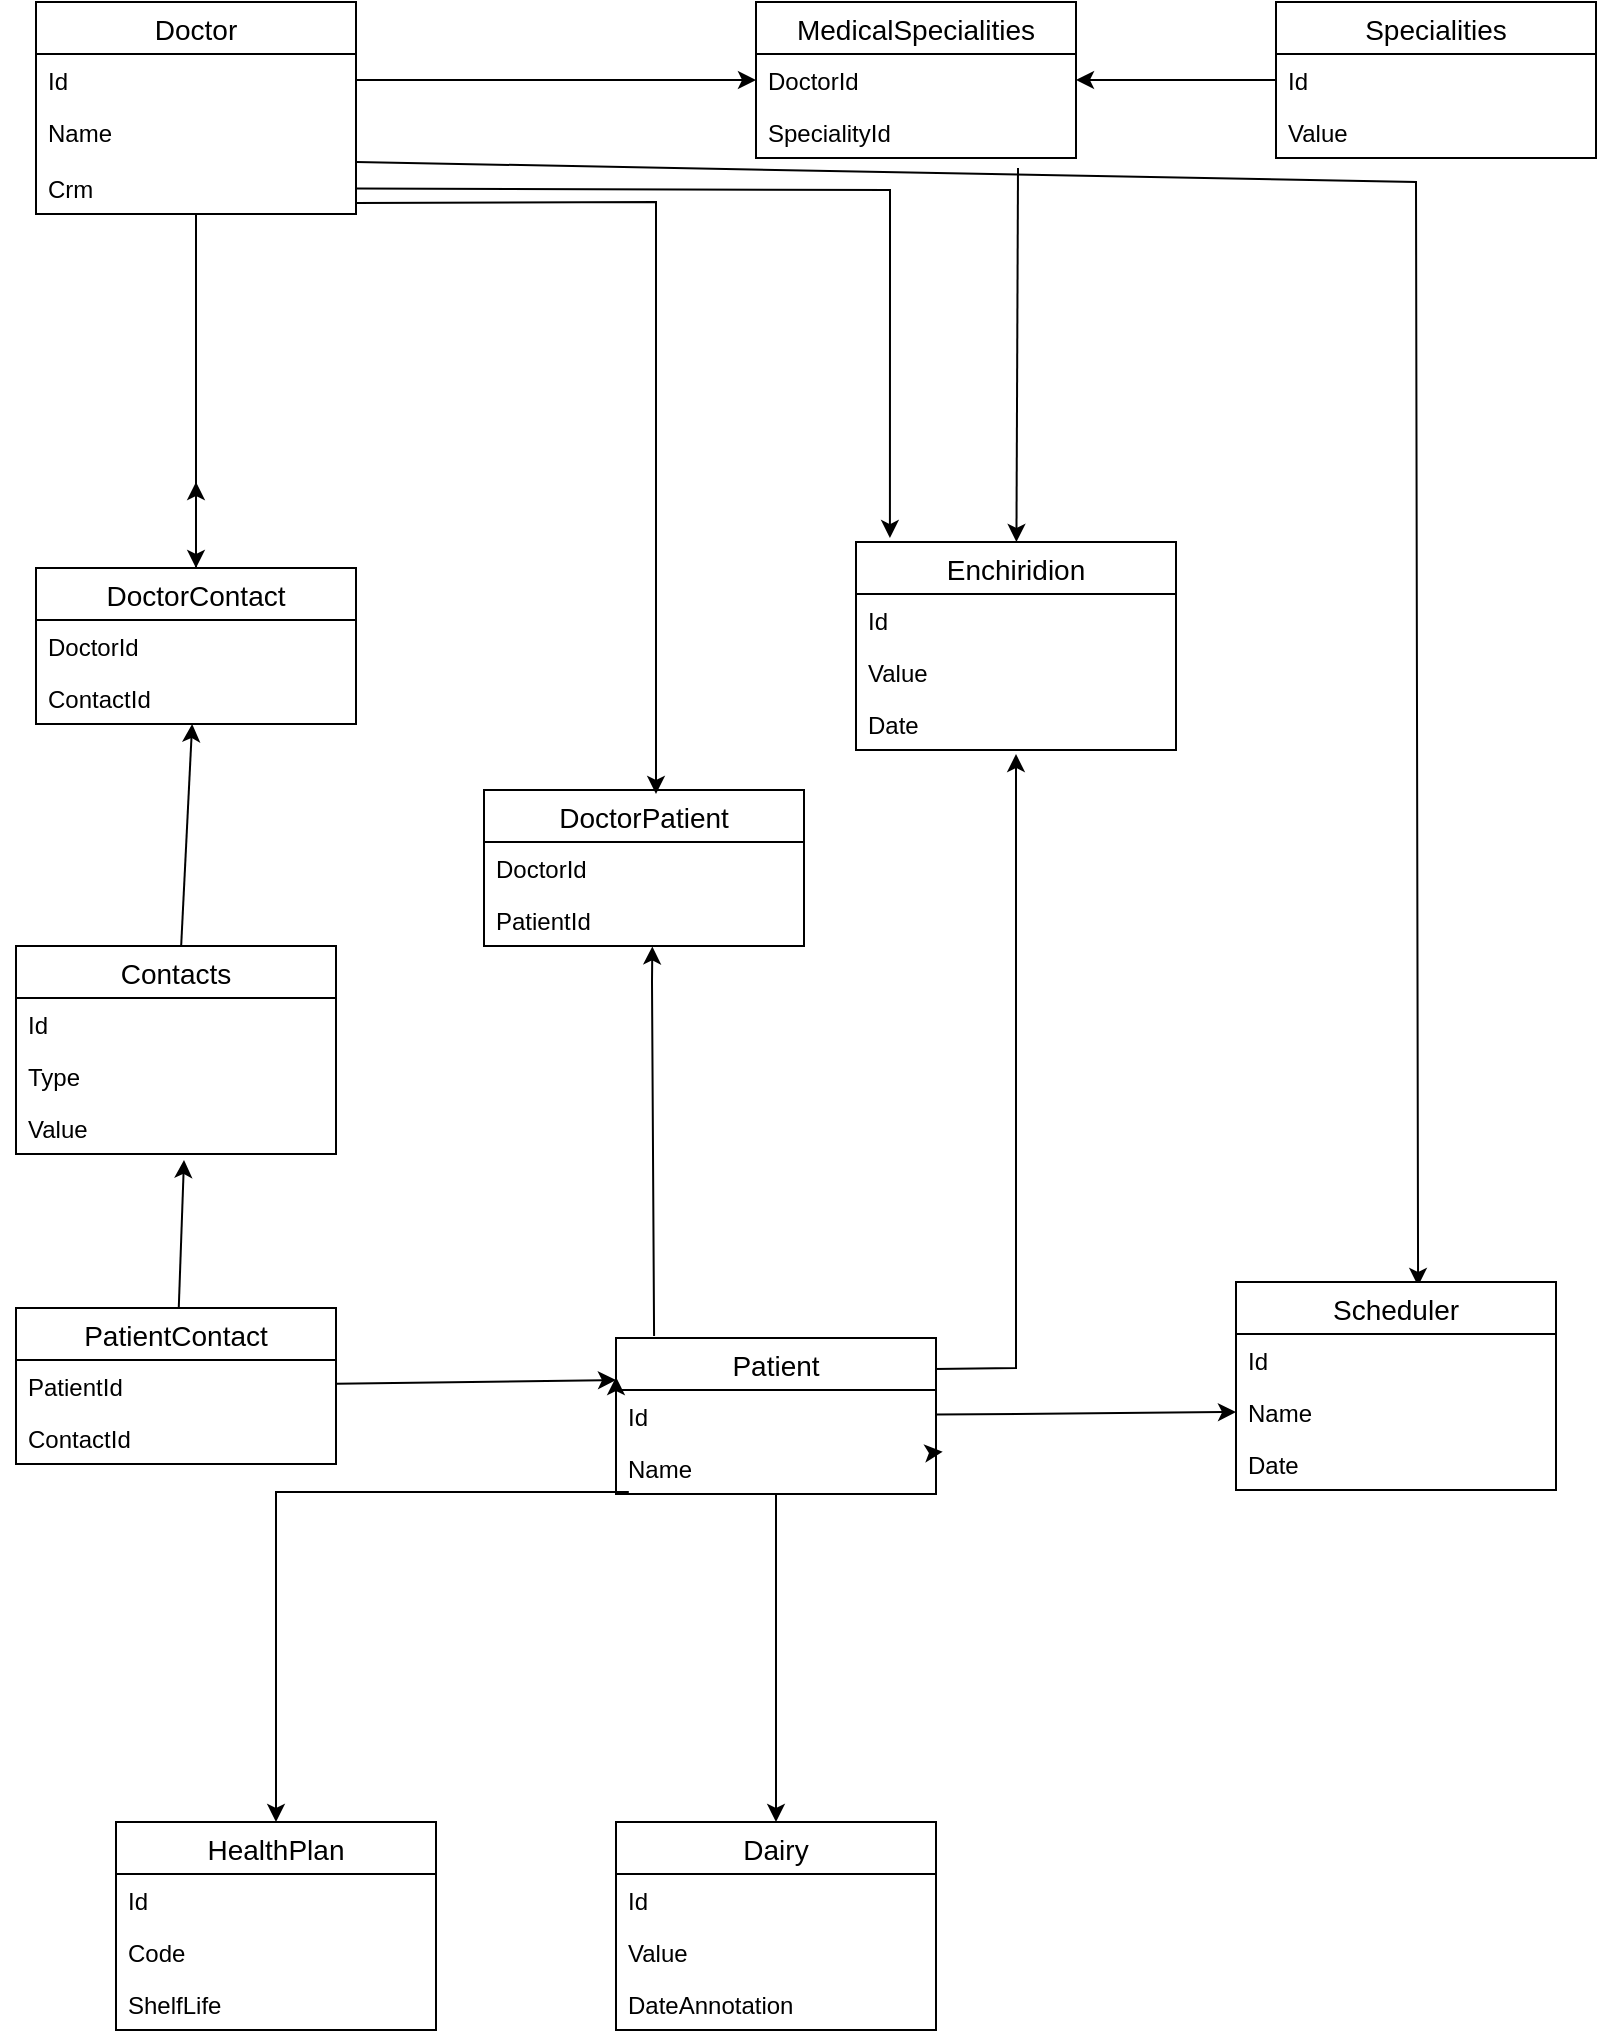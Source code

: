 <mxfile version="13.1.3" pages="2">
    <diagram id="6hGFLwfOUW9BJ-s0fimq" name="Mer-V1">
        <mxGraphModel dx="990" dy="575" grid="1" gridSize="10" guides="1" tooltips="1" connect="1" arrows="1" fold="1" page="1" pageScale="1" pageWidth="827" pageHeight="1169" math="0" shadow="0">
            <root>
                <mxCell id="0"/>
                <mxCell id="1" parent="0"/>
                <mxCell id="40" value="" style="edgeStyle=none;rounded=0;orthogonalLoop=1;jettySize=auto;html=1;" parent="1" source="24" edge="1">
                    <mxGeometry relative="1" as="geometry">
                        <mxPoint x="110" y="260" as="targetPoint"/>
                    </mxGeometry>
                </mxCell>
                <mxCell id="28" value="" style="edgeStyle=orthogonalEdgeStyle;rounded=0;orthogonalLoop=1;jettySize=auto;html=1;" parent="1" source="3" target="17" edge="1">
                    <mxGeometry relative="1" as="geometry"/>
                </mxCell>
                <mxCell id="32" style="edgeStyle=orthogonalEdgeStyle;rounded=0;orthogonalLoop=1;jettySize=auto;html=1;entryX=1;entryY=0.5;entryDx=0;entryDy=0;" parent="1" source="21" target="17" edge="1">
                    <mxGeometry relative="1" as="geometry"/>
                </mxCell>
                <mxCell id="35" style="edgeStyle=none;rounded=0;orthogonalLoop=1;jettySize=auto;html=1;entryX=0.5;entryY=0;entryDx=0;entryDy=0;exitX=0.5;exitY=1;exitDx=0;exitDy=0;" parent="1" source="2" target="24" edge="1">
                    <mxGeometry relative="1" as="geometry">
                        <mxPoint x="110" y="150" as="sourcePoint"/>
                    </mxGeometry>
                </mxCell>
                <mxCell id="2" value="Doctor" style="swimlane;fontStyle=0;childLayout=stackLayout;horizontal=1;startSize=26;horizontalStack=0;resizeParent=1;resizeParentMax=0;resizeLast=0;collapsible=1;marginBottom=0;align=center;fontSize=14;" parent="1" vertex="1">
                    <mxGeometry x="30" y="20" width="160" height="106" as="geometry"/>
                </mxCell>
                <mxCell id="3" value="Id" style="text;strokeColor=none;fillColor=none;spacingLeft=4;spacingRight=4;overflow=hidden;rotatable=0;points=[[0,0.5],[1,0.5]];portConstraint=eastwest;fontSize=12;" parent="2" vertex="1">
                    <mxGeometry y="26" width="160" height="26" as="geometry"/>
                </mxCell>
                <mxCell id="4" value="Name" style="text;strokeColor=none;fillColor=none;spacingLeft=4;spacingRight=4;overflow=hidden;rotatable=0;points=[[0,0.5],[1,0.5]];portConstraint=eastwest;fontSize=12;" parent="2" vertex="1">
                    <mxGeometry y="52" width="160" height="28" as="geometry"/>
                </mxCell>
                <mxCell id="37" value="Crm" style="text;strokeColor=none;fillColor=none;spacingLeft=4;spacingRight=4;overflow=hidden;rotatable=0;points=[[0,0.5],[1,0.5]];portConstraint=eastwest;fontSize=12;" parent="2" vertex="1">
                    <mxGeometry y="80" width="160" height="26" as="geometry"/>
                </mxCell>
                <mxCell id="50" value="" style="edgeStyle=none;rounded=0;orthogonalLoop=1;jettySize=auto;html=1;entryX=0.525;entryY=1.115;entryDx=0;entryDy=0;entryPerimeter=0;" parent="1" source="45" target="15" edge="1">
                    <mxGeometry relative="1" as="geometry"/>
                </mxCell>
                <mxCell id="55" style="edgeStyle=none;rounded=0;orthogonalLoop=1;jettySize=auto;html=1;" parent="1" source="46" edge="1">
                    <mxGeometry relative="1" as="geometry">
                        <mxPoint x="320" y="709" as="targetPoint"/>
                    </mxGeometry>
                </mxCell>
                <mxCell id="20" value="Specialities" style="swimlane;fontStyle=0;childLayout=stackLayout;horizontal=1;startSize=26;horizontalStack=0;resizeParent=1;resizeParentMax=0;resizeLast=0;collapsible=1;marginBottom=0;align=center;fontSize=14;" parent="1" vertex="1">
                    <mxGeometry x="650" y="20" width="160" height="78" as="geometry"/>
                </mxCell>
                <mxCell id="21" value="Id" style="text;strokeColor=none;fillColor=none;spacingLeft=4;spacingRight=4;overflow=hidden;rotatable=0;points=[[0,0.5],[1,0.5]];portConstraint=eastwest;fontSize=12;" parent="20" vertex="1">
                    <mxGeometry y="26" width="160" height="26" as="geometry"/>
                </mxCell>
                <mxCell id="22" value="Value" style="text;strokeColor=none;fillColor=none;spacingLeft=4;spacingRight=4;overflow=hidden;rotatable=0;points=[[0,0.5],[1,0.5]];portConstraint=eastwest;fontSize=12;" parent="20" vertex="1">
                    <mxGeometry y="52" width="160" height="26" as="geometry"/>
                </mxCell>
                <mxCell id="16" value="MedicalSpecialities" style="swimlane;fontStyle=0;childLayout=stackLayout;horizontal=1;startSize=26;horizontalStack=0;resizeParent=1;resizeParentMax=0;resizeLast=0;collapsible=1;marginBottom=0;align=center;fontSize=14;" parent="1" vertex="1">
                    <mxGeometry x="390" y="20" width="160" height="78" as="geometry"/>
                </mxCell>
                <mxCell id="17" value="DoctorId" style="text;strokeColor=none;fillColor=none;spacingLeft=4;spacingRight=4;overflow=hidden;rotatable=0;points=[[0,0.5],[1,0.5]];portConstraint=eastwest;fontSize=12;" parent="16" vertex="1">
                    <mxGeometry y="26" width="160" height="26" as="geometry"/>
                </mxCell>
                <mxCell id="18" value="SpecialityId" style="text;strokeColor=none;fillColor=none;spacingLeft=4;spacingRight=4;overflow=hidden;rotatable=0;points=[[0,0.5],[1,0.5]];portConstraint=eastwest;fontSize=12;" parent="16" vertex="1">
                    <mxGeometry y="52" width="160" height="26" as="geometry"/>
                </mxCell>
                <mxCell id="85" style="edgeStyle=none;rounded=0;orthogonalLoop=1;jettySize=auto;html=1;entryX=0.526;entryY=1.008;entryDx=0;entryDy=0;entryPerimeter=0;exitX=0.119;exitY=-0.013;exitDx=0;exitDy=0;exitPerimeter=0;" parent="1" source="41" target="83" edge="1">
                    <mxGeometry relative="1" as="geometry">
                        <Array as="points">
                            <mxPoint x="338" y="510"/>
                        </Array>
                    </mxGeometry>
                </mxCell>
                <mxCell id="80" style="edgeStyle=none;rounded=0;orthogonalLoop=1;jettySize=auto;html=1;" parent="1" source="43" target="67" edge="1">
                    <mxGeometry relative="1" as="geometry"/>
                </mxCell>
                <mxCell id="81" value="DoctorPatient" style="swimlane;fontStyle=0;childLayout=stackLayout;horizontal=1;startSize=26;horizontalStack=0;resizeParent=1;resizeParentMax=0;resizeLast=0;collapsible=1;marginBottom=0;align=center;fontSize=14;" parent="1" vertex="1">
                    <mxGeometry x="254" y="414" width="160" height="78" as="geometry"/>
                </mxCell>
                <mxCell id="82" value="DoctorId" style="text;strokeColor=none;fillColor=none;spacingLeft=4;spacingRight=4;overflow=hidden;rotatable=0;points=[[0,0.5],[1,0.5]];portConstraint=eastwest;fontSize=12;" parent="81" vertex="1">
                    <mxGeometry y="26" width="160" height="26" as="geometry"/>
                </mxCell>
                <mxCell id="83" value="PatientId" style="text;strokeColor=none;fillColor=none;spacingLeft=4;spacingRight=4;overflow=hidden;rotatable=0;points=[[0,0.5],[1,0.5]];portConstraint=eastwest;fontSize=12;" parent="81" vertex="1">
                    <mxGeometry y="52" width="160" height="26" as="geometry"/>
                </mxCell>
                <mxCell id="86" style="edgeStyle=none;rounded=0;orthogonalLoop=1;jettySize=auto;html=1;exitX=0.998;exitY=0.788;exitDx=0;exitDy=0;exitPerimeter=0;" parent="1" source="37" edge="1">
                    <mxGeometry relative="1" as="geometry">
                        <mxPoint x="340" y="416" as="targetPoint"/>
                        <Array as="points">
                            <mxPoint x="340" y="120"/>
                            <mxPoint x="340" y="410"/>
                        </Array>
                    </mxGeometry>
                </mxCell>
                <mxCell id="89" style="edgeStyle=none;rounded=0;orthogonalLoop=1;jettySize=auto;html=1;exitX=0.995;exitY=0.198;exitDx=0;exitDy=0;exitPerimeter=0;" parent="1" source="41" edge="1">
                    <mxGeometry relative="1" as="geometry">
                        <mxPoint x="520" y="396" as="targetPoint"/>
                        <Array as="points">
                            <mxPoint x="520" y="703"/>
                            <mxPoint x="520" y="600"/>
                        </Array>
                    </mxGeometry>
                </mxCell>
                <mxCell id="76" value="Enchiridion" style="swimlane;fontStyle=0;childLayout=stackLayout;horizontal=1;startSize=26;horizontalStack=0;resizeParent=1;resizeParentMax=0;resizeLast=0;collapsible=1;marginBottom=0;align=center;fontSize=14;" parent="1" vertex="1">
                    <mxGeometry x="440" y="290" width="160" height="104" as="geometry"/>
                </mxCell>
                <mxCell id="77" value="Id" style="text;strokeColor=none;fillColor=none;spacingLeft=4;spacingRight=4;overflow=hidden;rotatable=0;points=[[0,0.5],[1,0.5]];portConstraint=eastwest;fontSize=12;" parent="76" vertex="1">
                    <mxGeometry y="26" width="160" height="26" as="geometry"/>
                </mxCell>
                <mxCell id="78" value="Value" style="text;strokeColor=none;fillColor=none;spacingLeft=4;spacingRight=4;overflow=hidden;rotatable=0;points=[[0,0.5],[1,0.5]];portConstraint=eastwest;fontSize=12;" parent="76" vertex="1">
                    <mxGeometry y="52" width="160" height="26" as="geometry"/>
                </mxCell>
                <mxCell id="79" value="Date" style="text;strokeColor=none;fillColor=none;spacingLeft=4;spacingRight=4;overflow=hidden;rotatable=0;points=[[0,0.5],[1,0.5]];portConstraint=eastwest;fontSize=12;" parent="76" vertex="1">
                    <mxGeometry y="78" width="160" height="26" as="geometry"/>
                </mxCell>
                <mxCell id="87" style="edgeStyle=none;rounded=0;orthogonalLoop=1;jettySize=auto;html=1;entryX=0.106;entryY=-0.019;entryDx=0;entryDy=0;entryPerimeter=0;" parent="1" source="37" target="76" edge="1">
                    <mxGeometry relative="1" as="geometry">
                        <mxPoint x="440" y="288" as="targetPoint"/>
                        <Array as="points">
                            <mxPoint x="457" y="114"/>
                            <mxPoint x="457" y="150"/>
                        </Array>
                    </mxGeometry>
                </mxCell>
                <mxCell id="88" style="edgeStyle=none;rounded=0;orthogonalLoop=1;jettySize=auto;html=1;" parent="1" target="76" edge="1">
                    <mxGeometry relative="1" as="geometry">
                        <mxPoint x="521" y="103" as="sourcePoint"/>
                    </mxGeometry>
                </mxCell>
                <mxCell id="96" style="edgeStyle=none;rounded=0;orthogonalLoop=1;jettySize=auto;html=1;entryX=0.5;entryY=0;entryDx=0;entryDy=0;exitX=0.04;exitY=0.962;exitDx=0;exitDy=0;exitPerimeter=0;" parent="1" source="43" target="61" edge="1">
                    <mxGeometry relative="1" as="geometry">
                        <Array as="points">
                            <mxPoint x="260" y="765"/>
                            <mxPoint x="150" y="765"/>
                        </Array>
                    </mxGeometry>
                </mxCell>
                <mxCell id="98" style="edgeStyle=none;rounded=0;orthogonalLoop=1;jettySize=auto;html=1;entryX=0.569;entryY=0.019;entryDx=0;entryDy=0;entryPerimeter=0;" parent="1" target="91" edge="1">
                    <mxGeometry relative="1" as="geometry">
                        <mxPoint x="190" y="100" as="sourcePoint"/>
                        <mxPoint x="720" y="558" as="targetPoint"/>
                        <Array as="points">
                            <mxPoint x="720" y="110"/>
                        </Array>
                    </mxGeometry>
                </mxCell>
                <mxCell id="99" style="edgeStyle=none;rounded=0;orthogonalLoop=1;jettySize=auto;html=1;entryX=0;entryY=0.5;entryDx=0;entryDy=0;" parent="1" source="42" target="93" edge="1">
                    <mxGeometry relative="1" as="geometry"/>
                </mxCell>
                <mxCell id="41" value="Patient" style="swimlane;fontStyle=0;childLayout=stackLayout;horizontal=1;startSize=26;horizontalStack=0;resizeParent=1;resizeParentMax=0;resizeLast=0;collapsible=1;marginBottom=0;align=center;fontSize=14;" parent="1" vertex="1">
                    <mxGeometry x="320" y="688" width="160" height="78" as="geometry"/>
                </mxCell>
                <mxCell id="100" style="edgeStyle=none;rounded=0;orthogonalLoop=1;jettySize=auto;html=1;exitX=0;exitY=0.5;exitDx=0;exitDy=0;entryX=0;entryY=0.25;entryDx=0;entryDy=0;" parent="41" source="42" target="41" edge="1">
                    <mxGeometry relative="1" as="geometry"/>
                </mxCell>
                <mxCell id="42" value="Id" style="text;strokeColor=none;fillColor=none;spacingLeft=4;spacingRight=4;overflow=hidden;rotatable=0;points=[[0,0.5],[1,0.5]];portConstraint=eastwest;fontSize=12;" parent="41" vertex="1">
                    <mxGeometry y="26" width="160" height="26" as="geometry"/>
                </mxCell>
                <mxCell id="43" value="Name" style="text;strokeColor=none;fillColor=none;spacingLeft=4;spacingRight=4;overflow=hidden;rotatable=0;points=[[0,0.5],[1,0.5]];portConstraint=eastwest;fontSize=12;" parent="41" vertex="1">
                    <mxGeometry y="52" width="160" height="26" as="geometry"/>
                </mxCell>
                <mxCell id="90" style="edgeStyle=none;rounded=0;orthogonalLoop=1;jettySize=auto;html=1;entryX=1.021;entryY=0.187;entryDx=0;entryDy=0;entryPerimeter=0;" parent="41" source="43" target="43" edge="1">
                    <mxGeometry relative="1" as="geometry"/>
                </mxCell>
                <mxCell id="91" value="Scheduler" style="swimlane;fontStyle=0;childLayout=stackLayout;horizontal=1;startSize=26;horizontalStack=0;resizeParent=1;resizeParentMax=0;resizeLast=0;collapsible=1;marginBottom=0;align=center;fontSize=14;" parent="1" vertex="1">
                    <mxGeometry x="630" y="660" width="160" height="104" as="geometry"/>
                </mxCell>
                <mxCell id="92" value="Id" style="text;strokeColor=none;fillColor=none;spacingLeft=4;spacingRight=4;overflow=hidden;rotatable=0;points=[[0,0.5],[1,0.5]];portConstraint=eastwest;fontSize=12;" parent="91" vertex="1">
                    <mxGeometry y="26" width="160" height="26" as="geometry"/>
                </mxCell>
                <mxCell id="93" value="Name" style="text;strokeColor=none;fillColor=none;spacingLeft=4;spacingRight=4;overflow=hidden;rotatable=0;points=[[0,0.5],[1,0.5]];portConstraint=eastwest;fontSize=12;" parent="91" vertex="1">
                    <mxGeometry y="52" width="160" height="26" as="geometry"/>
                </mxCell>
                <mxCell id="94" value="Date" style="text;strokeColor=none;fillColor=none;spacingLeft=4;spacingRight=4;overflow=hidden;rotatable=0;points=[[0,0.5],[1,0.5]];portConstraint=eastwest;fontSize=12;" parent="91" vertex="1">
                    <mxGeometry y="78" width="160" height="26" as="geometry"/>
                </mxCell>
                <mxCell id="61" value="HealthPlan" style="swimlane;fontStyle=0;childLayout=stackLayout;horizontal=1;startSize=26;horizontalStack=0;resizeParent=1;resizeParentMax=0;resizeLast=0;collapsible=1;marginBottom=0;align=center;fontSize=14;" parent="1" vertex="1">
                    <mxGeometry x="70" y="930" width="160" height="104" as="geometry"/>
                </mxCell>
                <mxCell id="62" value="Id" style="text;strokeColor=none;fillColor=none;spacingLeft=4;spacingRight=4;overflow=hidden;rotatable=0;points=[[0,0.5],[1,0.5]];portConstraint=eastwest;fontSize=12;" parent="61" vertex="1">
                    <mxGeometry y="26" width="160" height="26" as="geometry"/>
                </mxCell>
                <mxCell id="63" value="Code" style="text;strokeColor=none;fillColor=none;spacingLeft=4;spacingRight=4;overflow=hidden;rotatable=0;points=[[0,0.5],[1,0.5]];portConstraint=eastwest;fontSize=12;" parent="61" vertex="1">
                    <mxGeometry y="52" width="160" height="26" as="geometry"/>
                </mxCell>
                <mxCell id="64" value="ShelfLife" style="text;strokeColor=none;fillColor=none;spacingLeft=4;spacingRight=4;overflow=hidden;rotatable=0;points=[[0,0.5],[1,0.5]];portConstraint=eastwest;fontSize=12;" parent="61" vertex="1">
                    <mxGeometry y="78" width="160" height="26" as="geometry"/>
                </mxCell>
                <mxCell id="67" value="Dairy" style="swimlane;fontStyle=0;childLayout=stackLayout;horizontal=1;startSize=26;horizontalStack=0;resizeParent=1;resizeParentMax=0;resizeLast=0;collapsible=1;marginBottom=0;align=center;fontSize=14;" parent="1" vertex="1">
                    <mxGeometry x="320" y="930" width="160" height="104" as="geometry"/>
                </mxCell>
                <mxCell id="68" value="Id" style="text;strokeColor=none;fillColor=none;spacingLeft=4;spacingRight=4;overflow=hidden;rotatable=0;points=[[0,0.5],[1,0.5]];portConstraint=eastwest;fontSize=12;" parent="67" vertex="1">
                    <mxGeometry y="26" width="160" height="26" as="geometry"/>
                </mxCell>
                <mxCell id="69" value="Value" style="text;strokeColor=none;fillColor=none;spacingLeft=4;spacingRight=4;overflow=hidden;rotatable=0;points=[[0,0.5],[1,0.5]];portConstraint=eastwest;fontSize=12;" parent="67" vertex="1">
                    <mxGeometry y="52" width="160" height="26" as="geometry"/>
                </mxCell>
                <mxCell id="70" value="DateAnnotation" style="text;strokeColor=none;fillColor=none;spacingLeft=4;spacingRight=4;overflow=hidden;rotatable=0;points=[[0,0.5],[1,0.5]];portConstraint=eastwest;fontSize=12;" parent="67" vertex="1">
                    <mxGeometry y="78" width="160" height="26" as="geometry"/>
                </mxCell>
                <mxCell id="45" value="PatientContact" style="swimlane;fontStyle=0;childLayout=stackLayout;horizontal=1;startSize=26;horizontalStack=0;resizeParent=1;resizeParentMax=0;resizeLast=0;collapsible=1;marginBottom=0;align=center;fontSize=14;" parent="1" vertex="1">
                    <mxGeometry x="20" y="673" width="160" height="78" as="geometry"/>
                </mxCell>
                <mxCell id="46" value="PatientId" style="text;strokeColor=none;fillColor=none;spacingLeft=4;spacingRight=4;overflow=hidden;rotatable=0;points=[[0,0.5],[1,0.5]];portConstraint=eastwest;fontSize=12;" parent="45" vertex="1">
                    <mxGeometry y="26" width="160" height="26" as="geometry"/>
                </mxCell>
                <mxCell id="47" value="ContactId" style="text;strokeColor=none;fillColor=none;spacingLeft=4;spacingRight=4;overflow=hidden;rotatable=0;points=[[0,0.5],[1,0.5]];portConstraint=eastwest;fontSize=12;" parent="45" vertex="1">
                    <mxGeometry y="52" width="160" height="26" as="geometry"/>
                </mxCell>
                <mxCell id="48" style="edgeStyle=none;rounded=0;orthogonalLoop=1;jettySize=auto;html=1;entryX=0;entryY=0.692;entryDx=0;entryDy=0;entryPerimeter=0;" parent="45" source="45" target="46" edge="1">
                    <mxGeometry relative="1" as="geometry"/>
                </mxCell>
                <mxCell id="12" value="Contacts" style="swimlane;fontStyle=0;childLayout=stackLayout;horizontal=1;startSize=26;horizontalStack=0;resizeParent=1;resizeParentMax=0;resizeLast=0;collapsible=1;marginBottom=0;align=center;fontSize=14;" parent="1" vertex="1">
                    <mxGeometry x="20" y="492" width="160" height="104" as="geometry"/>
                </mxCell>
                <mxCell id="13" value="Id&#10;" style="text;strokeColor=none;fillColor=none;spacingLeft=4;spacingRight=4;overflow=hidden;rotatable=0;points=[[0,0.5],[1,0.5]];portConstraint=eastwest;fontSize=12;" parent="12" vertex="1">
                    <mxGeometry y="26" width="160" height="26" as="geometry"/>
                </mxCell>
                <mxCell id="14" value="Type" style="text;strokeColor=none;fillColor=none;spacingLeft=4;spacingRight=4;overflow=hidden;rotatable=0;points=[[0,0.5],[1,0.5]];portConstraint=eastwest;fontSize=12;" parent="12" vertex="1">
                    <mxGeometry y="52" width="160" height="26" as="geometry"/>
                </mxCell>
                <mxCell id="15" value="Value" style="text;strokeColor=none;fillColor=none;spacingLeft=4;spacingRight=4;overflow=hidden;rotatable=0;points=[[0,0.5],[1,0.5]];portConstraint=eastwest;fontSize=12;" parent="12" vertex="1">
                    <mxGeometry y="78" width="160" height="26" as="geometry"/>
                </mxCell>
                <mxCell id="101" value="" style="edgeStyle=none;rounded=0;orthogonalLoop=1;jettySize=auto;html=1;" parent="1" source="12" target="24" edge="1">
                    <mxGeometry relative="1" as="geometry">
                        <mxPoint x="101.831" y="492" as="sourcePoint"/>
                        <mxPoint x="110" y="260" as="targetPoint"/>
                    </mxGeometry>
                </mxCell>
                <mxCell id="24" value="DoctorContact" style="swimlane;fontStyle=0;childLayout=stackLayout;horizontal=1;startSize=26;horizontalStack=0;resizeParent=1;resizeParentMax=0;resizeLast=0;collapsible=1;marginBottom=0;align=center;fontSize=14;" parent="1" vertex="1">
                    <mxGeometry x="30" y="303" width="160" height="78" as="geometry"/>
                </mxCell>
                <mxCell id="25" value="DoctorId" style="text;strokeColor=none;fillColor=none;spacingLeft=4;spacingRight=4;overflow=hidden;rotatable=0;points=[[0,0.5],[1,0.5]];portConstraint=eastwest;fontSize=12;" parent="24" vertex="1">
                    <mxGeometry y="26" width="160" height="26" as="geometry"/>
                </mxCell>
                <mxCell id="26" value="ContactId" style="text;strokeColor=none;fillColor=none;spacingLeft=4;spacingRight=4;overflow=hidden;rotatable=0;points=[[0,0.5],[1,0.5]];portConstraint=eastwest;fontSize=12;" parent="24" vertex="1">
                    <mxGeometry y="52" width="160" height="26" as="geometry"/>
                </mxCell>
            </root>
        </mxGraphModel>
    </diagram>
    <diagram name="Mer-V2" id="4eFKqva2ufef_hfY9TPn">
        <mxGraphModel dx="990" dy="575" grid="1" gridSize="10" guides="1" tooltips="1" connect="1" arrows="1" fold="1" page="1" pageScale="1" pageWidth="1169" pageHeight="827" math="0" shadow="0">
            <root>
                <mxCell id="nWanZNcO4SWbqJ2Fsp3d-0"/>
                <mxCell id="nWanZNcO4SWbqJ2Fsp3d-1" parent="nWanZNcO4SWbqJ2Fsp3d-0"/>
                <mxCell id="nWanZNcO4SWbqJ2Fsp3d-75" style="edgeStyle=none;rounded=0;orthogonalLoop=1;jettySize=auto;html=1;entryX=1;entryY=0;entryDx=0;entryDy=0;entryPerimeter=0;" parent="nWanZNcO4SWbqJ2Fsp3d-1" source="nWanZNcO4SWbqJ2Fsp3d-6" target="nWanZNcO4SWbqJ2Fsp3d-64" edge="1">
                    <mxGeometry relative="1" as="geometry"/>
                </mxCell>
                <mxCell id="nWanZNcO4SWbqJ2Fsp3d-87" style="edgeStyle=none;rounded=0;orthogonalLoop=1;jettySize=auto;html=1;entryX=0.482;entryY=1.015;entryDx=0;entryDy=0;entryPerimeter=0;" parent="nWanZNcO4SWbqJ2Fsp3d-1" target="nWanZNcO4SWbqJ2Fsp3d-58" edge="1">
                    <mxGeometry relative="1" as="geometry">
                        <mxPoint x="402" y="253" as="sourcePoint"/>
                        <mxPoint x="402" y="141.988" as="targetPoint"/>
                    </mxGeometry>
                </mxCell>
                <mxCell id="nWanZNcO4SWbqJ2Fsp3d-90" style="edgeStyle=none;rounded=0;orthogonalLoop=1;jettySize=auto;html=1;entryX=0;entryY=0.5;entryDx=0;entryDy=0;exitX=1;exitY=1;exitDx=0;exitDy=0;" parent="nWanZNcO4SWbqJ2Fsp3d-1" source="nWanZNcO4SWbqJ2Fsp3d-34" target="nWanZNcO4SWbqJ2Fsp3d-20" edge="1">
                    <mxGeometry relative="1" as="geometry">
                        <Array as="points">
                            <mxPoint x="220" y="415"/>
                        </Array>
                    </mxGeometry>
                </mxCell>
                <mxCell id="nWanZNcO4SWbqJ2Fsp3d-92" style="edgeStyle=none;rounded=0;orthogonalLoop=1;jettySize=auto;html=1;entryX=0.438;entryY=0.846;entryDx=0;entryDy=0;entryPerimeter=0;" parent="nWanZNcO4SWbqJ2Fsp3d-1" source="nWanZNcO4SWbqJ2Fsp3d-34" target="nWanZNcO4SWbqJ2Fsp3d-46" edge="1">
                    <mxGeometry relative="1" as="geometry"/>
                </mxCell>
                <mxCell id="nWanZNcO4SWbqJ2Fsp3d-100" style="edgeStyle=none;rounded=0;orthogonalLoop=1;jettySize=auto;html=1;entryX=0.5;entryY=0;entryDx=0;entryDy=0;" parent="nWanZNcO4SWbqJ2Fsp3d-1" source="nWanZNcO4SWbqJ2Fsp3d-34" target="nWanZNcO4SWbqJ2Fsp3d-47" edge="1">
                    <mxGeometry relative="1" as="geometry"/>
                </mxCell>
                <mxCell id="nWanZNcO4SWbqJ2Fsp3d-74" style="edgeStyle=none;rounded=0;orthogonalLoop=1;jettySize=auto;html=1;entryX=0.008;entryY=0.135;entryDx=0;entryDy=0;entryPerimeter=0;" parent="nWanZNcO4SWbqJ2Fsp3d-1" source="nWanZNcO4SWbqJ2Fsp3d-34" target="nWanZNcO4SWbqJ2Fsp3d-64" edge="1">
                    <mxGeometry relative="1" as="geometry"/>
                </mxCell>
                <mxCell id="nWanZNcO4SWbqJ2Fsp3d-83" style="edgeStyle=none;rounded=0;orthogonalLoop=1;jettySize=auto;html=1;exitX=0.995;exitY=0.192;exitDx=0;exitDy=0;exitPerimeter=0;entryX=-0.007;entryY=0.792;entryDx=0;entryDy=0;entryPerimeter=0;" parent="nWanZNcO4SWbqJ2Fsp3d-1" source="nWanZNcO4SWbqJ2Fsp3d-9" target="nWanZNcO4SWbqJ2Fsp3d-13" edge="1">
                    <mxGeometry relative="1" as="geometry">
                        <mxPoint x="710" y="292.581" as="sourcePoint"/>
                        <mxPoint x="980" y="284.419" as="targetPoint"/>
                    </mxGeometry>
                </mxCell>
                <mxCell id="nWanZNcO4SWbqJ2Fsp3d-88" style="edgeStyle=none;rounded=0;orthogonalLoop=1;jettySize=auto;html=1;exitX=0.75;exitY=0;exitDx=0;exitDy=0;" parent="nWanZNcO4SWbqJ2Fsp3d-1" source="nWanZNcO4SWbqJ2Fsp3d-55" target="nWanZNcO4SWbqJ2Fsp3d-55" edge="1">
                    <mxGeometry relative="1" as="geometry"/>
                </mxCell>
                <mxCell id="nWanZNcO4SWbqJ2Fsp3d-91" style="edgeStyle=none;rounded=0;orthogonalLoop=1;jettySize=auto;html=1;entryX=1;entryY=0.5;entryDx=0;entryDy=0;exitX=0.575;exitY=1.138;exitDx=0;exitDy=0;exitPerimeter=0;" parent="nWanZNcO4SWbqJ2Fsp3d-1" source="12eEoFOkyw-nwWqmOhUP-2" target="nWanZNcO4SWbqJ2Fsp3d-21" edge="1">
                    <mxGeometry relative="1" as="geometry">
                        <Array as="points">
                            <mxPoint x="640" y="428"/>
                        </Array>
                    </mxGeometry>
                </mxCell>
                <mxCell id="nWanZNcO4SWbqJ2Fsp3d-104" style="edgeStyle=none;rounded=0;orthogonalLoop=1;jettySize=auto;html=1;entryX=1;entryY=0.5;entryDx=0;entryDy=0;" parent="nWanZNcO4SWbqJ2Fsp3d-1" source="nWanZNcO4SWbqJ2Fsp3d-14" target="5FIFylUkR2xIZPmJHRi9-1" edge="1">
                    <mxGeometry relative="1" as="geometry">
                        <mxPoint x="762" y="733" as="targetPoint"/>
                        <Array as="points">
                            <mxPoint x="1060" y="730"/>
                        </Array>
                    </mxGeometry>
                </mxCell>
                <mxCell id="nWanZNcO4SWbqJ2Fsp3d-63" value="Person" style="swimlane;fontStyle=0;childLayout=stackLayout;horizontal=1;startSize=26;horizontalStack=0;resizeParent=1;resizeParentMax=0;resizeLast=0;collapsible=1;marginBottom=0;align=center;fontSize=14;" parent="nWanZNcO4SWbqJ2Fsp3d-1" vertex="1">
                    <mxGeometry x="310" y="253" width="160" height="78" as="geometry"/>
                </mxCell>
                <mxCell id="nWanZNcO4SWbqJ2Fsp3d-64" value="Id" style="text;strokeColor=none;fillColor=none;spacingLeft=4;spacingRight=4;overflow=hidden;rotatable=0;points=[[0,0.5],[1,0.5]];portConstraint=eastwest;fontSize=12;" parent="nWanZNcO4SWbqJ2Fsp3d-63" vertex="1">
                    <mxGeometry y="26" width="160" height="26" as="geometry"/>
                </mxCell>
                <mxCell id="nWanZNcO4SWbqJ2Fsp3d-65" value="Name" style="text;strokeColor=none;fillColor=none;spacingLeft=4;spacingRight=4;overflow=hidden;rotatable=0;points=[[0,0.5],[1,0.5]];portConstraint=eastwest;fontSize=12;" parent="nWanZNcO4SWbqJ2Fsp3d-63" vertex="1">
                    <mxGeometry y="52" width="160" height="26" as="geometry"/>
                </mxCell>
                <mxCell id="nWanZNcO4SWbqJ2Fsp3d-34" value="Patient" style="swimlane;fontStyle=0;childLayout=stackLayout;horizontal=1;startSize=26;horizontalStack=0;resizeParent=1;resizeParentMax=0;resizeLast=0;collapsible=1;marginBottom=0;align=center;fontSize=14;" parent="nWanZNcO4SWbqJ2Fsp3d-1" vertex="1">
                    <mxGeometry x="60" y="253" width="160" height="52" as="geometry"/>
                </mxCell>
                <mxCell id="nWanZNcO4SWbqJ2Fsp3d-20" value="DoctorPatient" style="swimlane;fontStyle=0;childLayout=stackLayout;horizontal=1;startSize=26;horizontalStack=0;resizeParent=1;resizeParentMax=0;resizeLast=0;collapsible=1;marginBottom=0;align=center;fontSize=14;" parent="nWanZNcO4SWbqJ2Fsp3d-1" vertex="1">
                    <mxGeometry x="360" y="363" width="160" height="104" as="geometry"/>
                </mxCell>
                <mxCell id="nWanZNcO4SWbqJ2Fsp3d-101" value="Id" style="text;strokeColor=none;fillColor=none;spacingLeft=4;spacingRight=4;overflow=hidden;rotatable=0;points=[[0,0.5],[1,0.5]];portConstraint=eastwest;fontSize=12;" parent="nWanZNcO4SWbqJ2Fsp3d-20" vertex="1">
                    <mxGeometry y="26" width="160" height="26" as="geometry"/>
                </mxCell>
                <mxCell id="nWanZNcO4SWbqJ2Fsp3d-21" value="DoctorId" style="text;strokeColor=none;fillColor=none;spacingLeft=4;spacingRight=4;overflow=hidden;rotatable=0;points=[[0,0.5],[1,0.5]];portConstraint=eastwest;fontSize=12;" parent="nWanZNcO4SWbqJ2Fsp3d-20" vertex="1">
                    <mxGeometry y="52" width="160" height="26" as="geometry"/>
                </mxCell>
                <mxCell id="nWanZNcO4SWbqJ2Fsp3d-22" value="PatientId" style="text;strokeColor=none;fillColor=none;spacingLeft=4;spacingRight=4;overflow=hidden;rotatable=0;points=[[0,0.5],[1,0.5]];portConstraint=eastwest;fontSize=12;" parent="nWanZNcO4SWbqJ2Fsp3d-20" vertex="1">
                    <mxGeometry y="78" width="160" height="26" as="geometry"/>
                </mxCell>
                <mxCell id="nWanZNcO4SWbqJ2Fsp3d-55" value="Contacts" style="swimlane;fontStyle=0;childLayout=stackLayout;horizontal=1;startSize=26;horizontalStack=0;resizeParent=1;resizeParentMax=0;resizeLast=0;collapsible=1;marginBottom=0;align=center;fontSize=14;" parent="nWanZNcO4SWbqJ2Fsp3d-1" vertex="1">
                    <mxGeometry x="323" y="40" width="160" height="104" as="geometry"/>
                </mxCell>
                <mxCell id="nWanZNcO4SWbqJ2Fsp3d-56" value="Id&#10;" style="text;strokeColor=none;fillColor=none;spacingLeft=4;spacingRight=4;overflow=hidden;rotatable=0;points=[[0,0.5],[1,0.5]];portConstraint=eastwest;fontSize=12;" parent="nWanZNcO4SWbqJ2Fsp3d-55" vertex="1">
                    <mxGeometry y="26" width="160" height="26" as="geometry"/>
                </mxCell>
                <mxCell id="nWanZNcO4SWbqJ2Fsp3d-57" value="Type" style="text;strokeColor=none;fillColor=none;spacingLeft=4;spacingRight=4;overflow=hidden;rotatable=0;points=[[0,0.5],[1,0.5]];portConstraint=eastwest;fontSize=12;" parent="nWanZNcO4SWbqJ2Fsp3d-55" vertex="1">
                    <mxGeometry y="52" width="160" height="26" as="geometry"/>
                </mxCell>
                <mxCell id="nWanZNcO4SWbqJ2Fsp3d-58" value="Value" style="text;strokeColor=none;fillColor=none;spacingLeft=4;spacingRight=4;overflow=hidden;rotatable=0;points=[[0,0.5],[1,0.5]];portConstraint=eastwest;fontSize=12;" parent="nWanZNcO4SWbqJ2Fsp3d-55" vertex="1">
                    <mxGeometry y="78" width="160" height="26" as="geometry"/>
                </mxCell>
                <mxCell id="nWanZNcO4SWbqJ2Fsp3d-43" value="HealthPlan" style="swimlane;fontStyle=0;childLayout=stackLayout;horizontal=1;startSize=26;horizontalStack=0;resizeParent=1;resizeParentMax=0;resizeLast=0;collapsible=1;marginBottom=0;align=center;fontSize=14;" parent="nWanZNcO4SWbqJ2Fsp3d-1" vertex="1">
                    <mxGeometry x="70" y="63" width="160" height="104" as="geometry"/>
                </mxCell>
                <mxCell id="nWanZNcO4SWbqJ2Fsp3d-44" value="Id" style="text;strokeColor=none;fillColor=none;spacingLeft=4;spacingRight=4;overflow=hidden;rotatable=0;points=[[0,0.5],[1,0.5]];portConstraint=eastwest;fontSize=12;" parent="nWanZNcO4SWbqJ2Fsp3d-43" vertex="1">
                    <mxGeometry y="26" width="160" height="26" as="geometry"/>
                </mxCell>
                <mxCell id="nWanZNcO4SWbqJ2Fsp3d-45" value="Code" style="text;strokeColor=none;fillColor=none;spacingLeft=4;spacingRight=4;overflow=hidden;rotatable=0;points=[[0,0.5],[1,0.5]];portConstraint=eastwest;fontSize=12;" parent="nWanZNcO4SWbqJ2Fsp3d-43" vertex="1">
                    <mxGeometry y="52" width="160" height="26" as="geometry"/>
                </mxCell>
                <mxCell id="nWanZNcO4SWbqJ2Fsp3d-46" value="ShelfLife" style="text;strokeColor=none;fillColor=none;spacingLeft=4;spacingRight=4;overflow=hidden;rotatable=0;points=[[0,0.5],[1,0.5]];portConstraint=eastwest;fontSize=12;" parent="nWanZNcO4SWbqJ2Fsp3d-43" vertex="1">
                    <mxGeometry y="78" width="160" height="26" as="geometry"/>
                </mxCell>
                <mxCell id="12eEoFOkyw-nwWqmOhUP-7" style="edgeStyle=orthogonalEdgeStyle;rounded=0;orthogonalLoop=1;jettySize=auto;html=1;entryX=0;entryY=0.5;entryDx=0;entryDy=0;" edge="1" parent="nWanZNcO4SWbqJ2Fsp3d-1" source="nWanZNcO4SWbqJ2Fsp3d-39" target="nWanZNcO4SWbqJ2Fsp3d-27">
                    <mxGeometry relative="1" as="geometry"/>
                </mxCell>
                <mxCell id="nWanZNcO4SWbqJ2Fsp3d-39" value="Scheduler" style="swimlane;fontStyle=0;childLayout=stackLayout;horizontal=1;startSize=26;horizontalStack=0;resizeParent=1;resizeParentMax=0;resizeLast=0;collapsible=1;marginBottom=0;align=center;fontSize=14;" parent="nWanZNcO4SWbqJ2Fsp3d-1" vertex="1">
                    <mxGeometry x="360" y="640" width="160" height="156" as="geometry"/>
                </mxCell>
                <mxCell id="nWanZNcO4SWbqJ2Fsp3d-40" value="Id" style="text;strokeColor=none;fillColor=none;spacingLeft=4;spacingRight=4;overflow=hidden;rotatable=0;points=[[0,0.5],[1,0.5]];portConstraint=eastwest;fontSize=12;" parent="nWanZNcO4SWbqJ2Fsp3d-39" vertex="1">
                    <mxGeometry y="26" width="160" height="26" as="geometry"/>
                </mxCell>
                <mxCell id="nWanZNcO4SWbqJ2Fsp3d-41" value="Title" style="text;strokeColor=none;fillColor=none;spacingLeft=4;spacingRight=4;overflow=hidden;rotatable=0;points=[[0,0.5],[1,0.5]];portConstraint=eastwest;fontSize=12;" parent="nWanZNcO4SWbqJ2Fsp3d-39" vertex="1">
                    <mxGeometry y="52" width="160" height="26" as="geometry"/>
                </mxCell>
                <mxCell id="5FIFylUkR2xIZPmJHRi9-1" value="Description" style="text;strokeColor=none;fillColor=none;spacingLeft=4;spacingRight=4;overflow=hidden;rotatable=0;points=[[0,0.5],[1,0.5]];portConstraint=eastwest;fontSize=12;" parent="nWanZNcO4SWbqJ2Fsp3d-39" vertex="1">
                    <mxGeometry y="78" width="160" height="26" as="geometry"/>
                </mxCell>
                <mxCell id="nWanZNcO4SWbqJ2Fsp3d-42" value="DateStart" style="text;strokeColor=none;fillColor=none;spacingLeft=4;spacingRight=4;overflow=hidden;rotatable=0;points=[[0,0.5],[1,0.5]];portConstraint=eastwest;fontSize=12;" parent="nWanZNcO4SWbqJ2Fsp3d-39" vertex="1">
                    <mxGeometry y="104" width="160" height="26" as="geometry"/>
                </mxCell>
                <mxCell id="5FIFylUkR2xIZPmJHRi9-0" value="DateEnd" style="text;strokeColor=none;fillColor=none;spacingLeft=4;spacingRight=4;overflow=hidden;rotatable=0;points=[[0,0.5],[1,0.5]];portConstraint=eastwest;fontSize=12;" parent="nWanZNcO4SWbqJ2Fsp3d-39" vertex="1">
                    <mxGeometry y="130" width="160" height="26" as="geometry"/>
                </mxCell>
                <mxCell id="nWanZNcO4SWbqJ2Fsp3d-47" value="Dairy" style="swimlane;fontStyle=0;childLayout=stackLayout;horizontal=1;startSize=26;horizontalStack=0;resizeParent=1;resizeParentMax=0;resizeLast=0;collapsible=1;marginBottom=0;align=center;fontSize=14;" parent="nWanZNcO4SWbqJ2Fsp3d-1" vertex="1">
                    <mxGeometry x="60" y="700" width="160" height="104" as="geometry"/>
                </mxCell>
                <mxCell id="nWanZNcO4SWbqJ2Fsp3d-48" value="Id" style="text;strokeColor=none;fillColor=none;spacingLeft=4;spacingRight=4;overflow=hidden;rotatable=0;points=[[0,0.5],[1,0.5]];portConstraint=eastwest;fontSize=12;" parent="nWanZNcO4SWbqJ2Fsp3d-47" vertex="1">
                    <mxGeometry y="26" width="160" height="26" as="geometry"/>
                </mxCell>
                <mxCell id="nWanZNcO4SWbqJ2Fsp3d-49" value="Value" style="text;strokeColor=none;fillColor=none;spacingLeft=4;spacingRight=4;overflow=hidden;rotatable=0;points=[[0,0.5],[1,0.5]];portConstraint=eastwest;fontSize=12;" parent="nWanZNcO4SWbqJ2Fsp3d-47" vertex="1">
                    <mxGeometry y="52" width="160" height="26" as="geometry"/>
                </mxCell>
                <mxCell id="nWanZNcO4SWbqJ2Fsp3d-50" value="DateAnnotation" style="text;strokeColor=none;fillColor=none;spacingLeft=4;spacingRight=4;overflow=hidden;rotatable=0;points=[[0,0.5],[1,0.5]];portConstraint=eastwest;fontSize=12;" parent="nWanZNcO4SWbqJ2Fsp3d-47" vertex="1">
                    <mxGeometry y="78" width="160" height="26" as="geometry"/>
                </mxCell>
                <mxCell id="nWanZNcO4SWbqJ2Fsp3d-6" value="Doctor" style="swimlane;fontStyle=0;childLayout=stackLayout;horizontal=1;startSize=26;horizontalStack=0;resizeParent=1;resizeParentMax=0;resizeLast=0;collapsible=1;marginBottom=0;align=center;fontSize=14;" parent="nWanZNcO4SWbqJ2Fsp3d-1" vertex="1">
                    <mxGeometry x="550" y="240" width="160" height="78" as="geometry"/>
                </mxCell>
                <mxCell id="nWanZNcO4SWbqJ2Fsp3d-9" value="Crm" style="text;strokeColor=none;fillColor=none;spacingLeft=4;spacingRight=4;overflow=hidden;rotatable=0;points=[[0,0.5],[1,0.5]];portConstraint=eastwest;fontSize=12;" parent="nWanZNcO4SWbqJ2Fsp3d-6" vertex="1">
                    <mxGeometry y="26" width="160" height="26" as="geometry"/>
                </mxCell>
                <mxCell id="12eEoFOkyw-nwWqmOhUP-2" value="Description" style="text;strokeColor=none;fillColor=none;spacingLeft=4;spacingRight=4;overflow=hidden;rotatable=0;points=[[0,0.5],[1,0.5]];portConstraint=eastwest;fontSize=12;" vertex="1" parent="nWanZNcO4SWbqJ2Fsp3d-6">
                    <mxGeometry y="52" width="160" height="26" as="geometry"/>
                </mxCell>
                <mxCell id="nWanZNcO4SWbqJ2Fsp3d-12" value="Specialities" style="swimlane;fontStyle=0;childLayout=stackLayout;horizontal=1;startSize=26;horizontalStack=0;resizeParent=1;resizeParentMax=0;resizeLast=0;collapsible=1;marginBottom=0;align=center;fontSize=14;" parent="nWanZNcO4SWbqJ2Fsp3d-1" vertex="1">
                    <mxGeometry x="980" y="227" width="160" height="78" as="geometry"/>
                </mxCell>
                <mxCell id="nWanZNcO4SWbqJ2Fsp3d-13" value="Id" style="text;strokeColor=none;fillColor=none;spacingLeft=4;spacingRight=4;overflow=hidden;rotatable=0;points=[[0,0.5],[1,0.5]];portConstraint=eastwest;fontSize=12;" parent="nWanZNcO4SWbqJ2Fsp3d-12" vertex="1">
                    <mxGeometry y="26" width="160" height="26" as="geometry"/>
                </mxCell>
                <mxCell id="nWanZNcO4SWbqJ2Fsp3d-14" value="Value" style="text;strokeColor=none;fillColor=none;spacingLeft=4;spacingRight=4;overflow=hidden;rotatable=0;points=[[0,0.5],[1,0.5]];portConstraint=eastwest;fontSize=12;" parent="nWanZNcO4SWbqJ2Fsp3d-12" vertex="1">
                    <mxGeometry y="52" width="160" height="26" as="geometry"/>
                </mxCell>
                <mxCell id="nWanZNcO4SWbqJ2Fsp3d-25" value="Enchiridion" style="swimlane;fontStyle=0;childLayout=stackLayout;horizontal=1;startSize=26;horizontalStack=0;resizeParent=1;resizeParentMax=0;resizeLast=0;collapsible=1;marginBottom=0;align=center;fontSize=14;" parent="nWanZNcO4SWbqJ2Fsp3d-1" vertex="1">
                    <mxGeometry x="740" y="490" width="160" height="130" as="geometry"/>
                </mxCell>
                <mxCell id="nWanZNcO4SWbqJ2Fsp3d-26" value="Id" style="text;strokeColor=none;fillColor=none;spacingLeft=4;spacingRight=4;overflow=hidden;rotatable=0;points=[[0,0.5],[1,0.5]];portConstraint=eastwest;fontSize=12;" parent="nWanZNcO4SWbqJ2Fsp3d-25" vertex="1">
                    <mxGeometry y="26" width="160" height="26" as="geometry"/>
                </mxCell>
                <mxCell id="nWanZNcO4SWbqJ2Fsp3d-27" value="Value" style="text;strokeColor=none;fillColor=none;spacingLeft=4;spacingRight=4;overflow=hidden;rotatable=0;points=[[0,0.5],[1,0.5]];portConstraint=eastwest;fontSize=12;" parent="nWanZNcO4SWbqJ2Fsp3d-25" vertex="1">
                    <mxGeometry y="52" width="160" height="26" as="geometry"/>
                </mxCell>
                <mxCell id="12eEoFOkyw-nwWqmOhUP-1" value="Type" style="text;strokeColor=none;fillColor=none;spacingLeft=4;spacingRight=4;overflow=hidden;rotatable=0;points=[[0,0.5],[1,0.5]];portConstraint=eastwest;fontSize=12;" vertex="1" parent="nWanZNcO4SWbqJ2Fsp3d-25">
                    <mxGeometry y="78" width="160" height="26" as="geometry"/>
                </mxCell>
                <mxCell id="nWanZNcO4SWbqJ2Fsp3d-28" value="Date" style="text;strokeColor=none;fillColor=none;spacingLeft=4;spacingRight=4;overflow=hidden;rotatable=0;points=[[0,0.5],[1,0.5]];portConstraint=eastwest;fontSize=12;" parent="nWanZNcO4SWbqJ2Fsp3d-25" vertex="1">
                    <mxGeometry y="104" width="160" height="26" as="geometry"/>
                </mxCell>
                <mxCell id="12eEoFOkyw-nwWqmOhUP-8" style="edgeStyle=orthogonalEdgeStyle;rounded=0;orthogonalLoop=1;jettySize=auto;html=1;entryX=0.25;entryY=0;entryDx=0;entryDy=0;" edge="1" parent="nWanZNcO4SWbqJ2Fsp3d-1" source="nWanZNcO4SWbqJ2Fsp3d-22" target="nWanZNcO4SWbqJ2Fsp3d-39">
                    <mxGeometry relative="1" as="geometry">
                        <Array as="points">
                            <mxPoint x="400" y="510"/>
                            <mxPoint x="400" y="510"/>
                        </Array>
                    </mxGeometry>
                </mxCell>
            </root>
        </mxGraphModel>
    </diagram>
</mxfile>